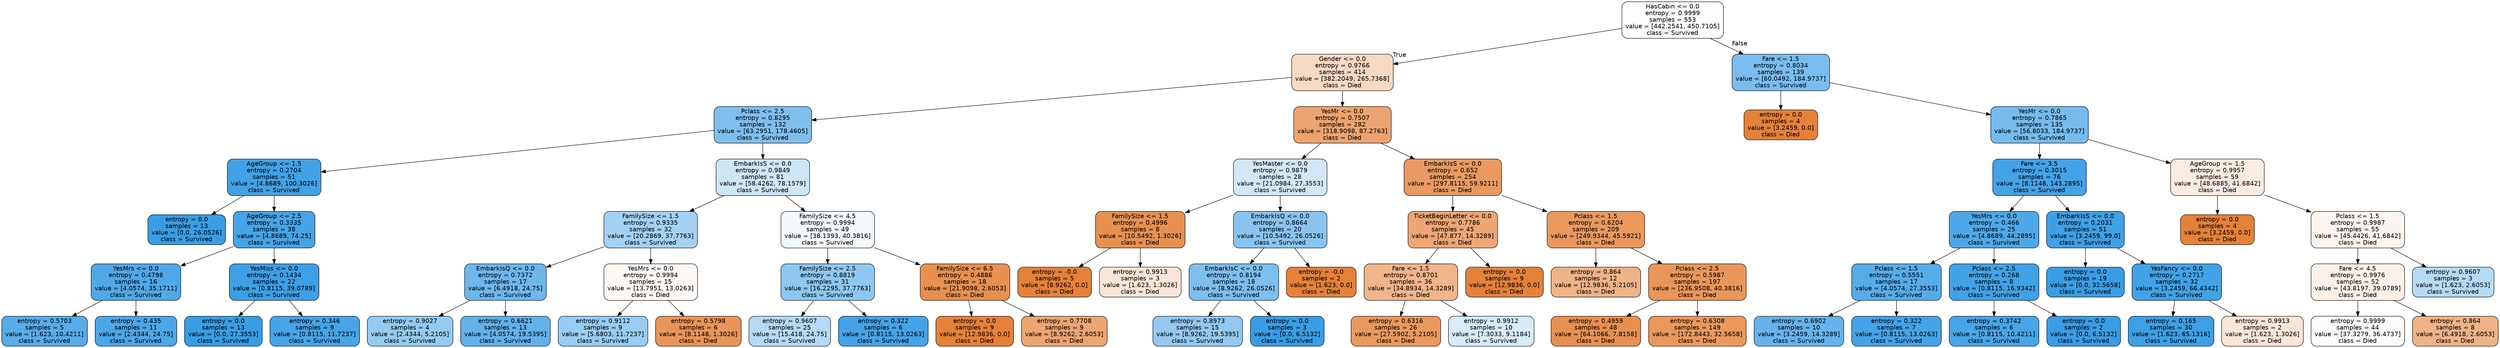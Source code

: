 digraph Tree {
node [shape=box, style="filled, rounded", color="black", fontname=helvetica] ;
edge [fontname=helvetica] ;
0 [label="HasCabin <= 0.0\nentropy = 0.9999\nsamples = 553\nvalue = [442.2541, 450.7105]\nclass = Survived", fillcolor="#399de505"] ;
1 [label="Gender <= 0.0\nentropy = 0.9766\nsamples = 414\nvalue = [382.2049, 265.7368]\nclass = Died", fillcolor="#e581394e"] ;
0 -> 1 [labeldistance=2.5, labelangle=45, headlabel="True"] ;
2 [label="Pclass <= 2.5\nentropy = 0.8295\nsamples = 132\nvalue = [63.2951, 178.4605]\nclass = Survived", fillcolor="#399de5a5"] ;
1 -> 2 ;
3 [label="AgeGroup <= 1.5\nentropy = 0.2704\nsamples = 51\nvalue = [4.8689, 100.3026]\nclass = Survived", fillcolor="#399de5f3"] ;
2 -> 3 ;
4 [label="entropy = 0.0\nsamples = 13\nvalue = [0.0, 26.0526]\nclass = Survived", fillcolor="#399de5ff"] ;
3 -> 4 ;
5 [label="AgeGroup <= 2.5\nentropy = 0.3335\nsamples = 38\nvalue = [4.8689, 74.25]\nclass = Survived", fillcolor="#399de5ee"] ;
3 -> 5 ;
6 [label="YesMrs <= 0.0\nentropy = 0.4798\nsamples = 16\nvalue = [4.0574, 35.1711]\nclass = Survived", fillcolor="#399de5e2"] ;
5 -> 6 ;
7 [label="entropy = 0.5703\nsamples = 5\nvalue = [1.623, 10.4211]\nclass = Survived", fillcolor="#399de5d7"] ;
6 -> 7 ;
8 [label="entropy = 0.435\nsamples = 11\nvalue = [2.4344, 24.75]\nclass = Survived", fillcolor="#399de5e6"] ;
6 -> 8 ;
9 [label="YesMiss <= 0.0\nentropy = 0.1434\nsamples = 22\nvalue = [0.8115, 39.0789]\nclass = Survived", fillcolor="#399de5fa"] ;
5 -> 9 ;
10 [label="entropy = 0.0\nsamples = 13\nvalue = [0.0, 27.3553]\nclass = Survived", fillcolor="#399de5ff"] ;
9 -> 10 ;
11 [label="entropy = 0.346\nsamples = 9\nvalue = [0.8115, 11.7237]\nclass = Survived", fillcolor="#399de5ed"] ;
9 -> 11 ;
12 [label="EmbarkIsS <= 0.0\nentropy = 0.9849\nsamples = 81\nvalue = [58.4262, 78.1579]\nclass = Survived", fillcolor="#399de540"] ;
2 -> 12 ;
13 [label="FamilySize <= 1.5\nentropy = 0.9335\nsamples = 32\nvalue = [20.2869, 37.7763]\nclass = Survived", fillcolor="#399de576"] ;
12 -> 13 ;
14 [label="EmbarkIsQ <= 0.0\nentropy = 0.7372\nsamples = 17\nvalue = [6.4918, 24.75]\nclass = Survived", fillcolor="#399de5bc"] ;
13 -> 14 ;
15 [label="entropy = 0.9027\nsamples = 4\nvalue = [2.4344, 5.2105]\nclass = Survived", fillcolor="#399de588"] ;
14 -> 15 ;
16 [label="entropy = 0.6621\nsamples = 13\nvalue = [4.0574, 19.5395]\nclass = Survived", fillcolor="#399de5ca"] ;
14 -> 16 ;
17 [label="YesMrs <= 0.0\nentropy = 0.9994\nsamples = 15\nvalue = [13.7951, 13.0263]\nclass = Died", fillcolor="#e581390e"] ;
13 -> 17 ;
18 [label="entropy = 0.9112\nsamples = 9\nvalue = [5.6803, 11.7237]\nclass = Survived", fillcolor="#399de583"] ;
17 -> 18 ;
19 [label="entropy = 0.5798\nsamples = 6\nvalue = [8.1148, 1.3026]\nclass = Died", fillcolor="#e58139d6"] ;
17 -> 19 ;
20 [label="FamilySize <= 4.5\nentropy = 0.9994\nsamples = 49\nvalue = [38.1393, 40.3816]\nclass = Survived", fillcolor="#399de50e"] ;
12 -> 20 ;
21 [label="FamilySize <= 2.5\nentropy = 0.8819\nsamples = 31\nvalue = [16.2295, 37.7763]\nclass = Survived", fillcolor="#399de591"] ;
20 -> 21 ;
22 [label="entropy = 0.9607\nsamples = 25\nvalue = [15.418, 24.75]\nclass = Survived", fillcolor="#399de560"] ;
21 -> 22 ;
23 [label="entropy = 0.322\nsamples = 6\nvalue = [0.8115, 13.0263]\nclass = Survived", fillcolor="#399de5ef"] ;
21 -> 23 ;
24 [label="FamilySize <= 6.5\nentropy = 0.4886\nsamples = 18\nvalue = [21.9098, 2.6053]\nclass = Died", fillcolor="#e58139e1"] ;
20 -> 24 ;
25 [label="entropy = 0.0\nsamples = 9\nvalue = [12.9836, 0.0]\nclass = Died", fillcolor="#e58139ff"] ;
24 -> 25 ;
26 [label="entropy = 0.7708\nsamples = 9\nvalue = [8.9262, 2.6053]\nclass = Died", fillcolor="#e58139b5"] ;
24 -> 26 ;
27 [label="YesMr <= 0.0\nentropy = 0.7507\nsamples = 282\nvalue = [318.9098, 87.2763]\nclass = Died", fillcolor="#e58139b9"] ;
1 -> 27 ;
28 [label="YesMaster <= 0.0\nentropy = 0.9879\nsamples = 28\nvalue = [21.0984, 27.3553]\nclass = Survived", fillcolor="#399de53a"] ;
27 -> 28 ;
29 [label="FamilySize <= 1.5\nentropy = 0.4996\nsamples = 8\nvalue = [10.5492, 1.3026]\nclass = Died", fillcolor="#e58139e0"] ;
28 -> 29 ;
30 [label="entropy = -0.0\nsamples = 5\nvalue = [8.9262, 0.0]\nclass = Died", fillcolor="#e58139ff"] ;
29 -> 30 ;
31 [label="entropy = 0.9913\nsamples = 3\nvalue = [1.623, 1.3026]\nclass = Died", fillcolor="#e5813932"] ;
29 -> 31 ;
32 [label="EmbarkIsQ <= 0.0\nentropy = 0.8664\nsamples = 20\nvalue = [10.5492, 26.0526]\nclass = Survived", fillcolor="#399de598"] ;
28 -> 32 ;
33 [label="EmbarkIsC <= 0.0\nentropy = 0.8194\nsamples = 18\nvalue = [8.9262, 26.0526]\nclass = Survived", fillcolor="#399de5a8"] ;
32 -> 33 ;
34 [label="entropy = 0.8973\nsamples = 15\nvalue = [8.9262, 19.5395]\nclass = Survived", fillcolor="#399de58b"] ;
33 -> 34 ;
35 [label="entropy = 0.0\nsamples = 3\nvalue = [0.0, 6.5132]\nclass = Survived", fillcolor="#399de5ff"] ;
33 -> 35 ;
36 [label="entropy = -0.0\nsamples = 2\nvalue = [1.623, 0.0]\nclass = Died", fillcolor="#e58139ff"] ;
32 -> 36 ;
37 [label="EmbarkIsS <= 0.0\nentropy = 0.652\nsamples = 254\nvalue = [297.8115, 59.9211]\nclass = Died", fillcolor="#e58139cc"] ;
27 -> 37 ;
38 [label="TicketBeginLetter <= 0.0\nentropy = 0.7786\nsamples = 45\nvalue = [47.877, 14.3289]\nclass = Died", fillcolor="#e58139b3"] ;
37 -> 38 ;
39 [label="Fare <= 1.5\nentropy = 0.8701\nsamples = 36\nvalue = [34.8934, 14.3289]\nclass = Died", fillcolor="#e5813996"] ;
38 -> 39 ;
40 [label="entropy = 0.6316\nsamples = 26\nvalue = [27.5902, 5.2105]\nclass = Died", fillcolor="#e58139cf"] ;
39 -> 40 ;
41 [label="entropy = 0.9912\nsamples = 10\nvalue = [7.3033, 9.1184]\nclass = Survived", fillcolor="#399de533"] ;
39 -> 41 ;
42 [label="entropy = 0.0\nsamples = 9\nvalue = [12.9836, 0.0]\nclass = Died", fillcolor="#e58139ff"] ;
38 -> 42 ;
43 [label="Pclass <= 1.5\nentropy = 0.6204\nsamples = 209\nvalue = [249.9344, 45.5921]\nclass = Died", fillcolor="#e58139d0"] ;
37 -> 43 ;
44 [label="entropy = 0.864\nsamples = 12\nvalue = [12.9836, 5.2105]\nclass = Died", fillcolor="#e5813999"] ;
43 -> 44 ;
45 [label="Pclass <= 2.5\nentropy = 0.5987\nsamples = 197\nvalue = [236.9508, 40.3816]\nclass = Died", fillcolor="#e58139d4"] ;
43 -> 45 ;
46 [label="entropy = 0.4959\nsamples = 48\nvalue = [64.1066, 7.8158]\nclass = Died", fillcolor="#e58139e0"] ;
45 -> 46 ;
47 [label="entropy = 0.6308\nsamples = 149\nvalue = [172.8443, 32.5658]\nclass = Died", fillcolor="#e58139cf"] ;
45 -> 47 ;
48 [label="Fare <= 1.5\nentropy = 0.8034\nsamples = 139\nvalue = [60.0492, 184.9737]\nclass = Survived", fillcolor="#399de5ac"] ;
0 -> 48 [labeldistance=2.5, labelangle=-45, headlabel="False"] ;
49 [label="entropy = 0.0\nsamples = 4\nvalue = [3.2459, 0.0]\nclass = Died", fillcolor="#e58139ff"] ;
48 -> 49 ;
50 [label="YesMr <= 0.0\nentropy = 0.7865\nsamples = 135\nvalue = [56.8033, 184.9737]\nclass = Survived", fillcolor="#399de5b1"] ;
48 -> 50 ;
51 [label="Fare <= 3.5\nentropy = 0.3015\nsamples = 76\nvalue = [8.1148, 143.2895]\nclass = Survived", fillcolor="#399de5f1"] ;
50 -> 51 ;
52 [label="YesMrs <= 0.0\nentropy = 0.466\nsamples = 25\nvalue = [4.8689, 44.2895]\nclass = Survived", fillcolor="#399de5e3"] ;
51 -> 52 ;
53 [label="Pclass <= 1.5\nentropy = 0.5551\nsamples = 17\nvalue = [4.0574, 27.3553]\nclass = Survived", fillcolor="#399de5d9"] ;
52 -> 53 ;
54 [label="entropy = 0.6902\nsamples = 10\nvalue = [3.2459, 14.3289]\nclass = Survived", fillcolor="#399de5c5"] ;
53 -> 54 ;
55 [label="entropy = 0.322\nsamples = 7\nvalue = [0.8115, 13.0263]\nclass = Survived", fillcolor="#399de5ef"] ;
53 -> 55 ;
56 [label="Pclass <= 2.5\nentropy = 0.268\nsamples = 8\nvalue = [0.8115, 16.9342]\nclass = Survived", fillcolor="#399de5f3"] ;
52 -> 56 ;
57 [label="entropy = 0.3742\nsamples = 6\nvalue = [0.8115, 10.4211]\nclass = Survived", fillcolor="#399de5eb"] ;
56 -> 57 ;
58 [label="entropy = 0.0\nsamples = 2\nvalue = [0.0, 6.5132]\nclass = Survived", fillcolor="#399de5ff"] ;
56 -> 58 ;
59 [label="EmbarkIsS <= 0.0\nentropy = 0.2031\nsamples = 51\nvalue = [3.2459, 99.0]\nclass = Survived", fillcolor="#399de5f7"] ;
51 -> 59 ;
60 [label="entropy = 0.0\nsamples = 19\nvalue = [0.0, 32.5658]\nclass = Survived", fillcolor="#399de5ff"] ;
59 -> 60 ;
61 [label="YesFancy <= 0.0\nentropy = 0.2717\nsamples = 32\nvalue = [3.2459, 66.4342]\nclass = Survived", fillcolor="#399de5f3"] ;
59 -> 61 ;
62 [label="entropy = 0.165\nsamples = 30\nvalue = [1.623, 65.1316]\nclass = Survived", fillcolor="#399de5f9"] ;
61 -> 62 ;
63 [label="entropy = 0.9913\nsamples = 2\nvalue = [1.623, 1.3026]\nclass = Died", fillcolor="#e5813932"] ;
61 -> 63 ;
64 [label="AgeGroup <= 1.5\nentropy = 0.9957\nsamples = 59\nvalue = [48.6885, 41.6842]\nclass = Died", fillcolor="#e5813925"] ;
50 -> 64 ;
65 [label="entropy = 0.0\nsamples = 4\nvalue = [3.2459, 0.0]\nclass = Died", fillcolor="#e58139ff"] ;
64 -> 65 ;
66 [label="Pclass <= 1.5\nentropy = 0.9987\nsamples = 55\nvalue = [45.4426, 41.6842]\nclass = Died", fillcolor="#e5813915"] ;
64 -> 66 ;
67 [label="Fare <= 4.5\nentropy = 0.9976\nsamples = 52\nvalue = [43.8197, 39.0789]\nclass = Died", fillcolor="#e581391c"] ;
66 -> 67 ;
68 [label="entropy = 0.9999\nsamples = 44\nvalue = [37.3279, 36.4737]\nclass = Died", fillcolor="#e5813906"] ;
67 -> 68 ;
69 [label="entropy = 0.864\nsamples = 8\nvalue = [6.4918, 2.6053]\nclass = Died", fillcolor="#e5813999"] ;
67 -> 69 ;
70 [label="entropy = 0.9607\nsamples = 3\nvalue = [1.623, 2.6053]\nclass = Survived", fillcolor="#399de560"] ;
66 -> 70 ;
}